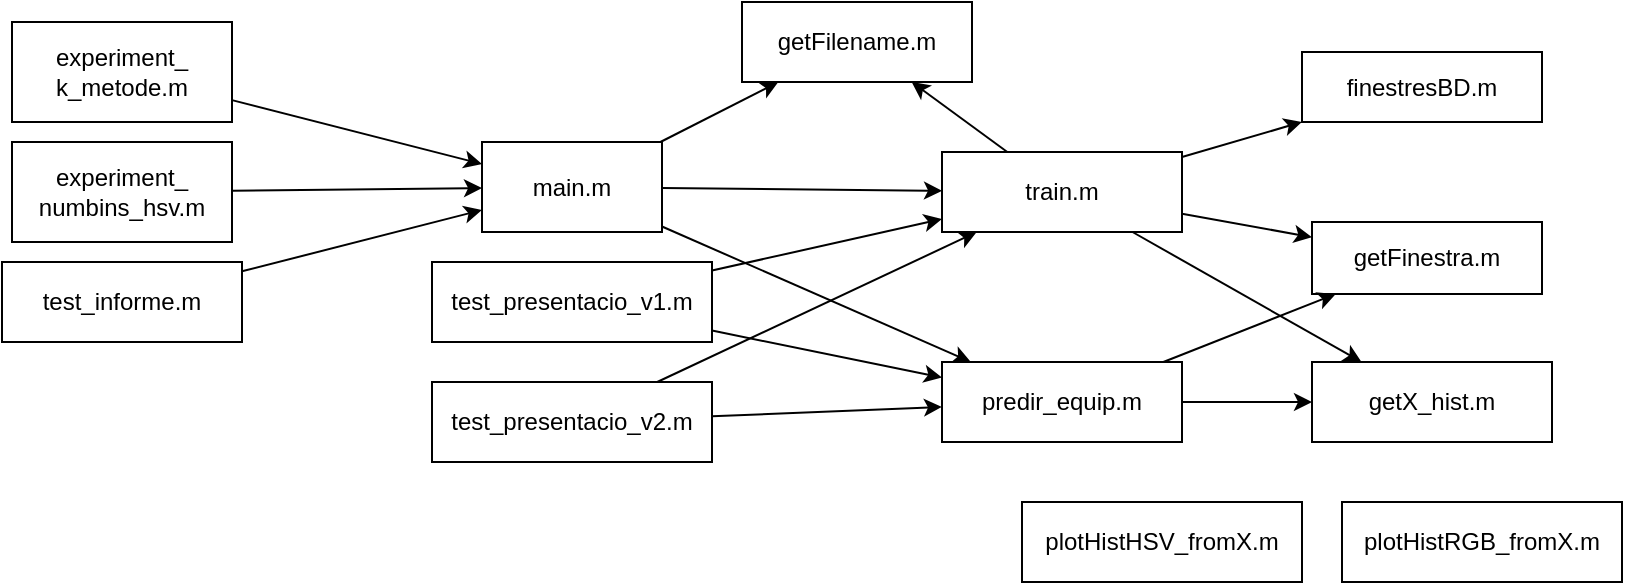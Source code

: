 <mxfile version="14.5.1" type="device"><diagram id="eW7-xLzRqPnEeNqoYhjy" name="Página-1"><mxGraphModel dx="1108" dy="510" grid="1" gridSize="10" guides="1" tooltips="1" connect="1" arrows="1" fold="1" page="1" pageScale="1" pageWidth="1169" pageHeight="827" math="0" shadow="0"><root><mxCell id="0"/><mxCell id="1" parent="0"/><mxCell id="xM1-4RXQOatacazImEJ2-1" value="test_presentacio_v2.m" style="rounded=0;whiteSpace=wrap;html=1;" vertex="1" parent="1"><mxGeometry x="285" y="240" width="140" height="40" as="geometry"/></mxCell><mxCell id="xM1-4RXQOatacazImEJ2-2" value="experiment_&lt;br&gt;k_metode.m" style="rounded=0;whiteSpace=wrap;html=1;" vertex="1" parent="1"><mxGeometry x="75" y="60" width="110" height="50" as="geometry"/></mxCell><mxCell id="xM1-4RXQOatacazImEJ2-3" value="experiment_&lt;br&gt;numbins_hsv.m" style="rounded=0;whiteSpace=wrap;html=1;" vertex="1" parent="1"><mxGeometry x="75" y="120" width="110" height="50" as="geometry"/></mxCell><mxCell id="xM1-4RXQOatacazImEJ2-4" value="main.m" style="rounded=0;whiteSpace=wrap;html=1;" vertex="1" parent="1"><mxGeometry x="310" y="120" width="90" height="45" as="geometry"/></mxCell><mxCell id="xM1-4RXQOatacazImEJ2-6" value="finestresBD.m" style="rounded=0;whiteSpace=wrap;html=1;" vertex="1" parent="1"><mxGeometry x="720" y="75" width="120" height="35" as="geometry"/></mxCell><mxCell id="xM1-4RXQOatacazImEJ2-7" value="getFilename.m" style="rounded=0;whiteSpace=wrap;html=1;" vertex="1" parent="1"><mxGeometry x="440" y="50" width="115" height="40" as="geometry"/></mxCell><mxCell id="xM1-4RXQOatacazImEJ2-8" value="getFinestra.m" style="rounded=0;whiteSpace=wrap;html=1;" vertex="1" parent="1"><mxGeometry x="725" y="160" width="115" height="36" as="geometry"/></mxCell><mxCell id="xM1-4RXQOatacazImEJ2-9" value="getX_hist.m" style="rounded=0;whiteSpace=wrap;html=1;" vertex="1" parent="1"><mxGeometry x="725" y="230" width="120" height="40" as="geometry"/></mxCell><mxCell id="xM1-4RXQOatacazImEJ2-10" value="plotHistHSV_fromX.m" style="rounded=0;whiteSpace=wrap;html=1;" vertex="1" parent="1"><mxGeometry x="580" y="300" width="140" height="40" as="geometry"/></mxCell><mxCell id="xM1-4RXQOatacazImEJ2-11" value="plotHistRGB_fromX.m" style="rounded=0;whiteSpace=wrap;html=1;" vertex="1" parent="1"><mxGeometry x="740" y="300" width="140" height="40" as="geometry"/></mxCell><mxCell id="xM1-4RXQOatacazImEJ2-12" value="test_presentacio_v1.m" style="rounded=0;whiteSpace=wrap;html=1;" vertex="1" parent="1"><mxGeometry x="285" y="180" width="140" height="40" as="geometry"/></mxCell><mxCell id="xM1-4RXQOatacazImEJ2-13" value="test_informe.m" style="rounded=0;whiteSpace=wrap;html=1;" vertex="1" parent="1"><mxGeometry x="70" y="180" width="120" height="40" as="geometry"/></mxCell><mxCell id="xM1-4RXQOatacazImEJ2-14" value="train.m" style="rounded=0;whiteSpace=wrap;html=1;" vertex="1" parent="1"><mxGeometry x="540" y="125" width="120" height="40" as="geometry"/></mxCell><mxCell id="xM1-4RXQOatacazImEJ2-15" value="" style="endArrow=classic;html=1;" edge="1" parent="1" source="xM1-4RXQOatacazImEJ2-13" target="xM1-4RXQOatacazImEJ2-4"><mxGeometry width="50" height="50" relative="1" as="geometry"><mxPoint x="150" y="330" as="sourcePoint"/><mxPoint x="200" y="280" as="targetPoint"/></mxGeometry></mxCell><mxCell id="xM1-4RXQOatacazImEJ2-16" value="" style="endArrow=classic;html=1;" edge="1" parent="1" source="xM1-4RXQOatacazImEJ2-2" target="xM1-4RXQOatacazImEJ2-4"><mxGeometry width="50" height="50" relative="1" as="geometry"><mxPoint x="250" y="140" as="sourcePoint"/><mxPoint x="300" y="90" as="targetPoint"/></mxGeometry></mxCell><mxCell id="xM1-4RXQOatacazImEJ2-17" value="" style="endArrow=classic;html=1;" edge="1" parent="1" source="xM1-4RXQOatacazImEJ2-3" target="xM1-4RXQOatacazImEJ2-4"><mxGeometry width="50" height="50" relative="1" as="geometry"><mxPoint x="180" y="320" as="sourcePoint"/><mxPoint x="230" y="270" as="targetPoint"/></mxGeometry></mxCell><mxCell id="xM1-4RXQOatacazImEJ2-18" value="" style="endArrow=classic;html=1;" edge="1" parent="1" source="xM1-4RXQOatacazImEJ2-14" target="xM1-4RXQOatacazImEJ2-6"><mxGeometry width="50" height="50" relative="1" as="geometry"><mxPoint x="640" y="330" as="sourcePoint"/><mxPoint x="690" y="280" as="targetPoint"/></mxGeometry></mxCell><mxCell id="xM1-4RXQOatacazImEJ2-19" value="" style="endArrow=classic;html=1;" edge="1" parent="1" source="xM1-4RXQOatacazImEJ2-4" target="xM1-4RXQOatacazImEJ2-14"><mxGeometry width="50" height="50" relative="1" as="geometry"><mxPoint x="430" y="440" as="sourcePoint"/><mxPoint x="480" y="390" as="targetPoint"/></mxGeometry></mxCell><mxCell id="xM1-4RXQOatacazImEJ2-20" value="" style="endArrow=classic;html=1;" edge="1" parent="1" source="xM1-4RXQOatacazImEJ2-12" target="xM1-4RXQOatacazImEJ2-14"><mxGeometry width="50" height="50" relative="1" as="geometry"><mxPoint x="480" y="300" as="sourcePoint"/><mxPoint x="530" y="250" as="targetPoint"/></mxGeometry></mxCell><mxCell id="xM1-4RXQOatacazImEJ2-21" value="" style="endArrow=classic;html=1;" edge="1" parent="1" source="xM1-4RXQOatacazImEJ2-1" target="xM1-4RXQOatacazImEJ2-14"><mxGeometry width="50" height="50" relative="1" as="geometry"><mxPoint x="490" y="320" as="sourcePoint"/><mxPoint x="540" y="270" as="targetPoint"/></mxGeometry></mxCell><mxCell id="xM1-4RXQOatacazImEJ2-22" value="predir_equip.m" style="rounded=0;whiteSpace=wrap;html=1;" vertex="1" parent="1"><mxGeometry x="540" y="230" width="120" height="40" as="geometry"/></mxCell><mxCell id="xM1-4RXQOatacazImEJ2-23" value="" style="endArrow=classic;html=1;" edge="1" parent="1" source="xM1-4RXQOatacazImEJ2-4" target="xM1-4RXQOatacazImEJ2-22"><mxGeometry width="50" height="50" relative="1" as="geometry"><mxPoint x="420" y="450" as="sourcePoint"/><mxPoint x="470" y="400" as="targetPoint"/></mxGeometry></mxCell><mxCell id="xM1-4RXQOatacazImEJ2-24" value="" style="endArrow=classic;html=1;" edge="1" parent="1" source="xM1-4RXQOatacazImEJ2-12" target="xM1-4RXQOatacazImEJ2-22"><mxGeometry width="50" height="50" relative="1" as="geometry"><mxPoint x="210" y="390" as="sourcePoint"/><mxPoint x="260" y="340" as="targetPoint"/></mxGeometry></mxCell><mxCell id="xM1-4RXQOatacazImEJ2-25" value="" style="endArrow=classic;html=1;" edge="1" parent="1" source="xM1-4RXQOatacazImEJ2-1" target="xM1-4RXQOatacazImEJ2-22"><mxGeometry width="50" height="50" relative="1" as="geometry"><mxPoint x="440" y="380" as="sourcePoint"/><mxPoint x="490" y="330" as="targetPoint"/></mxGeometry></mxCell><mxCell id="xM1-4RXQOatacazImEJ2-28" value="" style="endArrow=classic;html=1;" edge="1" parent="1" source="xM1-4RXQOatacazImEJ2-14" target="xM1-4RXQOatacazImEJ2-7"><mxGeometry width="50" height="50" relative="1" as="geometry"><mxPoint x="470" y="140" as="sourcePoint"/><mxPoint x="520" y="90" as="targetPoint"/></mxGeometry></mxCell><mxCell id="xM1-4RXQOatacazImEJ2-29" value="" style="endArrow=classic;html=1;" edge="1" parent="1" source="xM1-4RXQOatacazImEJ2-4" target="xM1-4RXQOatacazImEJ2-7"><mxGeometry width="50" height="50" relative="1" as="geometry"><mxPoint x="310" y="80" as="sourcePoint"/><mxPoint x="360" y="30" as="targetPoint"/></mxGeometry></mxCell><mxCell id="xM1-4RXQOatacazImEJ2-30" value="" style="endArrow=classic;html=1;" edge="1" parent="1" source="xM1-4RXQOatacazImEJ2-14" target="xM1-4RXQOatacazImEJ2-8"><mxGeometry width="50" height="50" relative="1" as="geometry"><mxPoint x="660" y="400" as="sourcePoint"/><mxPoint x="710" y="350" as="targetPoint"/></mxGeometry></mxCell><mxCell id="xM1-4RXQOatacazImEJ2-31" value="" style="endArrow=classic;html=1;" edge="1" parent="1" source="xM1-4RXQOatacazImEJ2-22" target="xM1-4RXQOatacazImEJ2-9"><mxGeometry width="50" height="50" relative="1" as="geometry"><mxPoint x="650" y="400" as="sourcePoint"/><mxPoint x="700" y="350" as="targetPoint"/></mxGeometry></mxCell><mxCell id="xM1-4RXQOatacazImEJ2-32" value="" style="endArrow=classic;html=1;" edge="1" parent="1" source="xM1-4RXQOatacazImEJ2-14" target="xM1-4RXQOatacazImEJ2-9"><mxGeometry width="50" height="50" relative="1" as="geometry"><mxPoint x="590" y="230" as="sourcePoint"/><mxPoint x="640" y="180" as="targetPoint"/></mxGeometry></mxCell><mxCell id="xM1-4RXQOatacazImEJ2-33" value="" style="endArrow=classic;html=1;" edge="1" parent="1" source="xM1-4RXQOatacazImEJ2-22" target="xM1-4RXQOatacazImEJ2-8"><mxGeometry width="50" height="50" relative="1" as="geometry"><mxPoint x="450" y="390" as="sourcePoint"/><mxPoint x="500" y="340" as="targetPoint"/></mxGeometry></mxCell></root></mxGraphModel></diagram></mxfile>